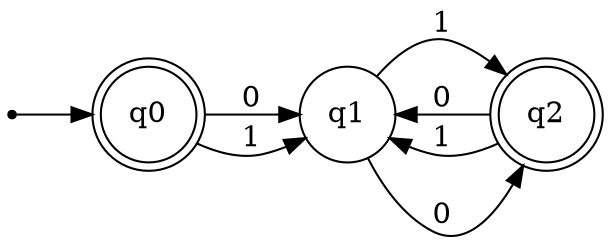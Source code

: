 digraph finite_state_machine {
    rankdir=LR;
    size="8,5"

    node [shape = doublecircle]; q0;
    node [shape = doublecircle]; q2;
    node [shape = point ]; qi

    node [shape = circle];
    qi -> q0;
    q0 -> q1 [ label = "0" ];
    q0 -> q1 [ label = "1" ];
    q1 -> q2 [ label = "0" ];
    q1 -> q2 [ label = "1" ];
    q2 -> q1 [ label = "0" ];
    q2 -> q1 [ label = "1" ];
}